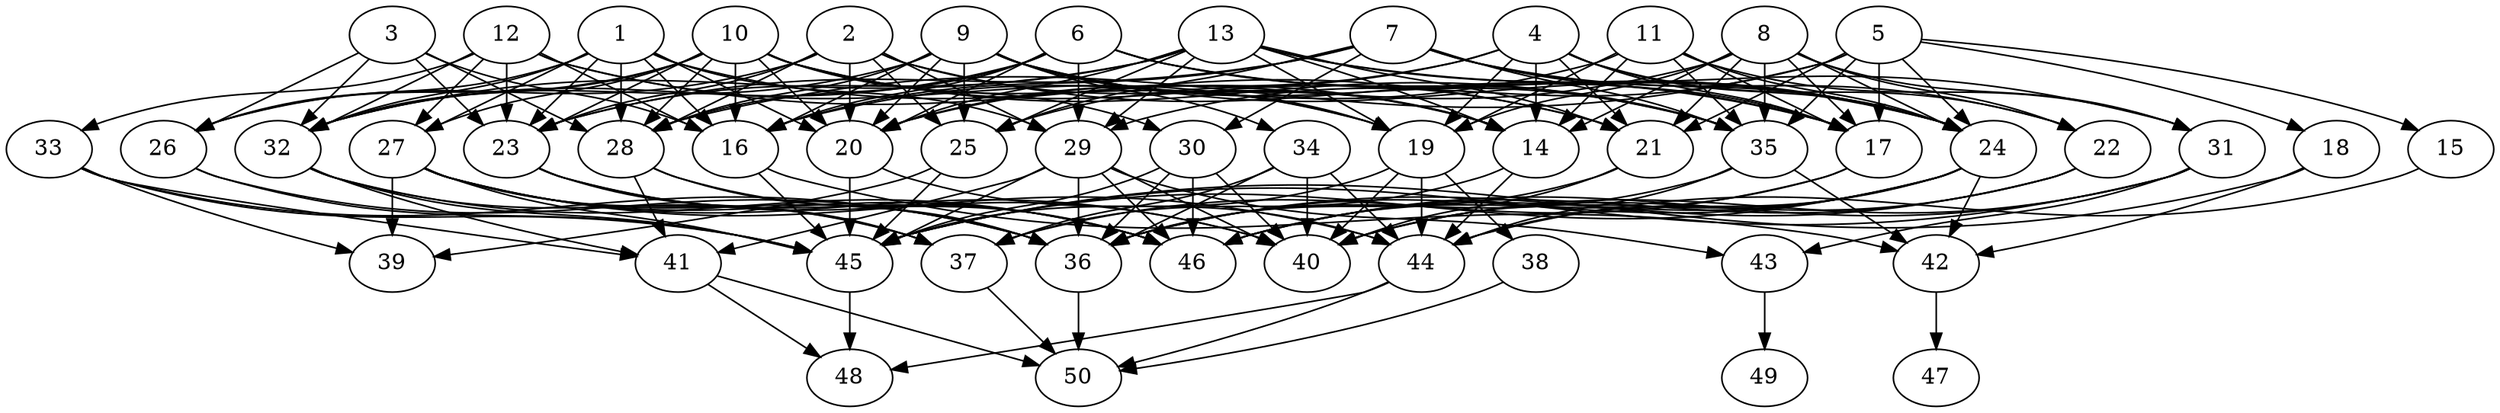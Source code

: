 // DAG automatically generated by daggen at Thu Oct  3 14:07:58 2019
// ./daggen --dot -n 50 --ccr 0.4 --fat 0.7 --regular 0.5 --density 0.6 --mindata 5242880 --maxdata 52428800 
digraph G {
  1 [size="72445440", alpha="0.02", expect_size="28978176"] 
  1 -> 14 [size ="28978176"]
  1 -> 16 [size ="28978176"]
  1 -> 20 [size ="28978176"]
  1 -> 23 [size ="28978176"]
  1 -> 26 [size ="28978176"]
  1 -> 27 [size ="28978176"]
  1 -> 28 [size ="28978176"]
  1 -> 29 [size ="28978176"]
  1 -> 32 [size ="28978176"]
  2 [size="64808960", alpha="0.02", expect_size="25923584"] 
  2 -> 14 [size ="25923584"]
  2 -> 17 [size ="25923584"]
  2 -> 20 [size ="25923584"]
  2 -> 23 [size ="25923584"]
  2 -> 25 [size ="25923584"]
  2 -> 26 [size ="25923584"]
  2 -> 28 [size ="25923584"]
  2 -> 29 [size ="25923584"]
  3 [size="73648640", alpha="0.18", expect_size="29459456"] 
  3 -> 16 [size ="29459456"]
  3 -> 23 [size ="29459456"]
  3 -> 26 [size ="29459456"]
  3 -> 28 [size ="29459456"]
  3 -> 32 [size ="29459456"]
  4 [size="92121600", alpha="0.14", expect_size="36848640"] 
  4 -> 14 [size ="36848640"]
  4 -> 17 [size ="36848640"]
  4 -> 19 [size ="36848640"]
  4 -> 20 [size ="36848640"]
  4 -> 21 [size ="36848640"]
  4 -> 22 [size ="36848640"]
  4 -> 24 [size ="36848640"]
  4 -> 25 [size ="36848640"]
  5 [size="77813760", alpha="0.19", expect_size="31125504"] 
  5 -> 15 [size ="31125504"]
  5 -> 17 [size ="31125504"]
  5 -> 18 [size ="31125504"]
  5 -> 21 [size ="31125504"]
  5 -> 24 [size ="31125504"]
  5 -> 28 [size ="31125504"]
  5 -> 29 [size ="31125504"]
  5 -> 35 [size ="31125504"]
  6 [size="67458560", alpha="0.11", expect_size="26983424"] 
  6 -> 16 [size ="26983424"]
  6 -> 17 [size ="26983424"]
  6 -> 20 [size ="26983424"]
  6 -> 24 [size ="26983424"]
  6 -> 28 [size ="26983424"]
  6 -> 29 [size ="26983424"]
  6 -> 32 [size ="26983424"]
  6 -> 35 [size ="26983424"]
  7 [size="116221440", alpha="0.14", expect_size="46488576"] 
  7 -> 16 [size ="46488576"]
  7 -> 17 [size ="46488576"]
  7 -> 22 [size ="46488576"]
  7 -> 23 [size ="46488576"]
  7 -> 24 [size ="46488576"]
  7 -> 25 [size ="46488576"]
  7 -> 30 [size ="46488576"]
  7 -> 35 [size ="46488576"]
  8 [size="65287680", alpha="0.18", expect_size="26115072"] 
  8 -> 14 [size ="26115072"]
  8 -> 17 [size ="26115072"]
  8 -> 19 [size ="26115072"]
  8 -> 20 [size ="26115072"]
  8 -> 21 [size ="26115072"]
  8 -> 22 [size ="26115072"]
  8 -> 24 [size ="26115072"]
  8 -> 31 [size ="26115072"]
  8 -> 35 [size ="26115072"]
  9 [size="102417920", alpha="0.01", expect_size="40967168"] 
  9 -> 14 [size ="40967168"]
  9 -> 16 [size ="40967168"]
  9 -> 19 [size ="40967168"]
  9 -> 20 [size ="40967168"]
  9 -> 24 [size ="40967168"]
  9 -> 25 [size ="40967168"]
  9 -> 28 [size ="40967168"]
  9 -> 32 [size ="40967168"]
  9 -> 34 [size ="40967168"]
  9 -> 35 [size ="40967168"]
  10 [size="30753280", alpha="0.07", expect_size="12301312"] 
  10 -> 16 [size ="12301312"]
  10 -> 19 [size ="12301312"]
  10 -> 20 [size ="12301312"]
  10 -> 21 [size ="12301312"]
  10 -> 23 [size ="12301312"]
  10 -> 26 [size ="12301312"]
  10 -> 27 [size ="12301312"]
  10 -> 28 [size ="12301312"]
  10 -> 30 [size ="12301312"]
  10 -> 32 [size ="12301312"]
  10 -> 35 [size ="12301312"]
  11 [size="52925440", alpha="0.17", expect_size="21170176"] 
  11 -> 14 [size ="21170176"]
  11 -> 16 [size ="21170176"]
  11 -> 17 [size ="21170176"]
  11 -> 19 [size ="21170176"]
  11 -> 24 [size ="21170176"]
  11 -> 31 [size ="21170176"]
  11 -> 35 [size ="21170176"]
  12 [size="65474560", alpha="0.18", expect_size="26189824"] 
  12 -> 16 [size ="26189824"]
  12 -> 19 [size ="26189824"]
  12 -> 21 [size ="26189824"]
  12 -> 23 [size ="26189824"]
  12 -> 27 [size ="26189824"]
  12 -> 32 [size ="26189824"]
  12 -> 33 [size ="26189824"]
  13 [size="80015360", alpha="0.20", expect_size="32006144"] 
  13 -> 14 [size ="32006144"]
  13 -> 19 [size ="32006144"]
  13 -> 20 [size ="32006144"]
  13 -> 21 [size ="32006144"]
  13 -> 23 [size ="32006144"]
  13 -> 24 [size ="32006144"]
  13 -> 25 [size ="32006144"]
  13 -> 29 [size ="32006144"]
  13 -> 31 [size ="32006144"]
  13 -> 32 [size ="32006144"]
  14 [size="68771840", alpha="0.13", expect_size="27508736"] 
  14 -> 37 [size ="27508736"]
  14 -> 44 [size ="27508736"]
  15 [size="34145280", alpha="0.11", expect_size="13658112"] 
  15 -> 44 [size ="13658112"]
  16 [size="26222080", alpha="0.17", expect_size="10488832"] 
  16 -> 42 [size ="10488832"]
  16 -> 45 [size ="10488832"]
  17 [size="93532160", alpha="0.03", expect_size="37412864"] 
  17 -> 37 [size ="37412864"]
  17 -> 46 [size ="37412864"]
  18 [size="57917440", alpha="0.12", expect_size="23166976"] 
  18 -> 42 [size ="23166976"]
  18 -> 45 [size ="23166976"]
  19 [size="46520320", alpha="0.13", expect_size="18608128"] 
  19 -> 38 [size ="18608128"]
  19 -> 40 [size ="18608128"]
  19 -> 44 [size ="18608128"]
  19 -> 45 [size ="18608128"]
  20 [size="52280320", alpha="0.13", expect_size="20912128"] 
  20 -> 44 [size ="20912128"]
  20 -> 45 [size ="20912128"]
  21 [size="90739200", alpha="0.04", expect_size="36295680"] 
  21 -> 36 [size ="36295680"]
  21 -> 40 [size ="36295680"]
  22 [size="71329280", alpha="0.03", expect_size="28531712"] 
  22 -> 36 [size ="28531712"]
  22 -> 40 [size ="28531712"]
  22 -> 46 [size ="28531712"]
  23 [size="59632640", alpha="0.13", expect_size="23853056"] 
  23 -> 37 [size ="23853056"]
  23 -> 40 [size ="23853056"]
  23 -> 46 [size ="23853056"]
  24 [size="59453440", alpha="0.16", expect_size="23781376"] 
  24 -> 36 [size ="23781376"]
  24 -> 40 [size ="23781376"]
  24 -> 42 [size ="23781376"]
  24 -> 44 [size ="23781376"]
  24 -> 45 [size ="23781376"]
  24 -> 46 [size ="23781376"]
  25 [size="20198400", alpha="0.10", expect_size="8079360"] 
  25 -> 39 [size ="8079360"]
  25 -> 45 [size ="8079360"]
  26 [size="84784640", alpha="0.13", expect_size="33913856"] 
  26 -> 36 [size ="33913856"]
  26 -> 45 [size ="33913856"]
  27 [size="66329600", alpha="0.14", expect_size="26531840"] 
  27 -> 36 [size ="26531840"]
  27 -> 37 [size ="26531840"]
  27 -> 39 [size ="26531840"]
  27 -> 40 [size ="26531840"]
  27 -> 44 [size ="26531840"]
  27 -> 45 [size ="26531840"]
  27 -> 46 [size ="26531840"]
  28 [size="86827520", alpha="0.04", expect_size="34731008"] 
  28 -> 36 [size ="34731008"]
  28 -> 41 [size ="34731008"]
  28 -> 46 [size ="34731008"]
  29 [size="36725760", alpha="0.08", expect_size="14690304"] 
  29 -> 36 [size ="14690304"]
  29 -> 40 [size ="14690304"]
  29 -> 41 [size ="14690304"]
  29 -> 43 [size ="14690304"]
  29 -> 45 [size ="14690304"]
  29 -> 46 [size ="14690304"]
  30 [size="110888960", alpha="0.16", expect_size="44355584"] 
  30 -> 36 [size ="44355584"]
  30 -> 40 [size ="44355584"]
  30 -> 45 [size ="44355584"]
  30 -> 46 [size ="44355584"]
  31 [size="70625280", alpha="0.11", expect_size="28250112"] 
  31 -> 40 [size ="28250112"]
  31 -> 43 [size ="28250112"]
  31 -> 45 [size ="28250112"]
  31 -> 46 [size ="28250112"]
  32 [size="93232640", alpha="0.14", expect_size="37293056"] 
  32 -> 37 [size ="37293056"]
  32 -> 41 [size ="37293056"]
  32 -> 45 [size ="37293056"]
  32 -> 46 [size ="37293056"]
  33 [size="112453120", alpha="0.09", expect_size="44981248"] 
  33 -> 36 [size ="44981248"]
  33 -> 39 [size ="44981248"]
  33 -> 41 [size ="44981248"]
  33 -> 45 [size ="44981248"]
  34 [size="70865920", alpha="0.13", expect_size="28346368"] 
  34 -> 36 [size ="28346368"]
  34 -> 37 [size ="28346368"]
  34 -> 40 [size ="28346368"]
  34 -> 44 [size ="28346368"]
  35 [size="47485440", alpha="0.01", expect_size="18994176"] 
  35 -> 36 [size ="18994176"]
  35 -> 42 [size ="18994176"]
  35 -> 44 [size ="18994176"]
  36 [size="107018240", alpha="0.11", expect_size="42807296"] 
  36 -> 50 [size ="42807296"]
  37 [size="67888640", alpha="0.14", expect_size="27155456"] 
  37 -> 50 [size ="27155456"]
  38 [size="33210880", alpha="0.05", expect_size="13284352"] 
  38 -> 50 [size ="13284352"]
  39 [size="55170560", alpha="0.02", expect_size="22068224"] 
  40 [size="105113600", alpha="0.06", expect_size="42045440"] 
  41 [size="82723840", alpha="0.02", expect_size="33089536"] 
  41 -> 48 [size ="33089536"]
  41 -> 50 [size ="33089536"]
  42 [size="27814400", alpha="0.09", expect_size="11125760"] 
  42 -> 47 [size ="11125760"]
  43 [size="110725120", alpha="0.03", expect_size="44290048"] 
  43 -> 49 [size ="44290048"]
  44 [size="44469760", alpha="0.05", expect_size="17787904"] 
  44 -> 48 [size ="17787904"]
  44 -> 50 [size ="17787904"]
  45 [size="120642560", alpha="0.09", expect_size="48257024"] 
  45 -> 48 [size ="48257024"]
  46 [size="124354560", alpha="0.05", expect_size="49741824"] 
  47 [size="68723200", alpha="0.09", expect_size="27489280"] 
  48 [size="34176000", alpha="0.06", expect_size="13670400"] 
  49 [size="65520640", alpha="0.07", expect_size="26208256"] 
  50 [size="78210560", alpha="0.05", expect_size="31284224"] 
}
